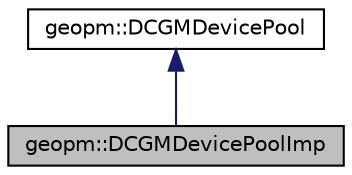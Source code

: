 digraph "geopm::DCGMDevicePoolImp"
{
 // LATEX_PDF_SIZE
  edge [fontname="Helvetica",fontsize="10",labelfontname="Helvetica",labelfontsize="10"];
  node [fontname="Helvetica",fontsize="10",shape=record];
  Node1 [label="geopm::DCGMDevicePoolImp",height=0.2,width=0.4,color="black", fillcolor="grey75", style="filled", fontcolor="black",tooltip=" "];
  Node2 -> Node1 [dir="back",color="midnightblue",fontsize="10",style="solid",fontname="Helvetica"];
  Node2 [label="geopm::DCGMDevicePool",height=0.2,width=0.4,color="black", fillcolor="white", style="filled",URL="$classgeopm_1_1_d_c_g_m_device_pool.html",tooltip=" "];
}
